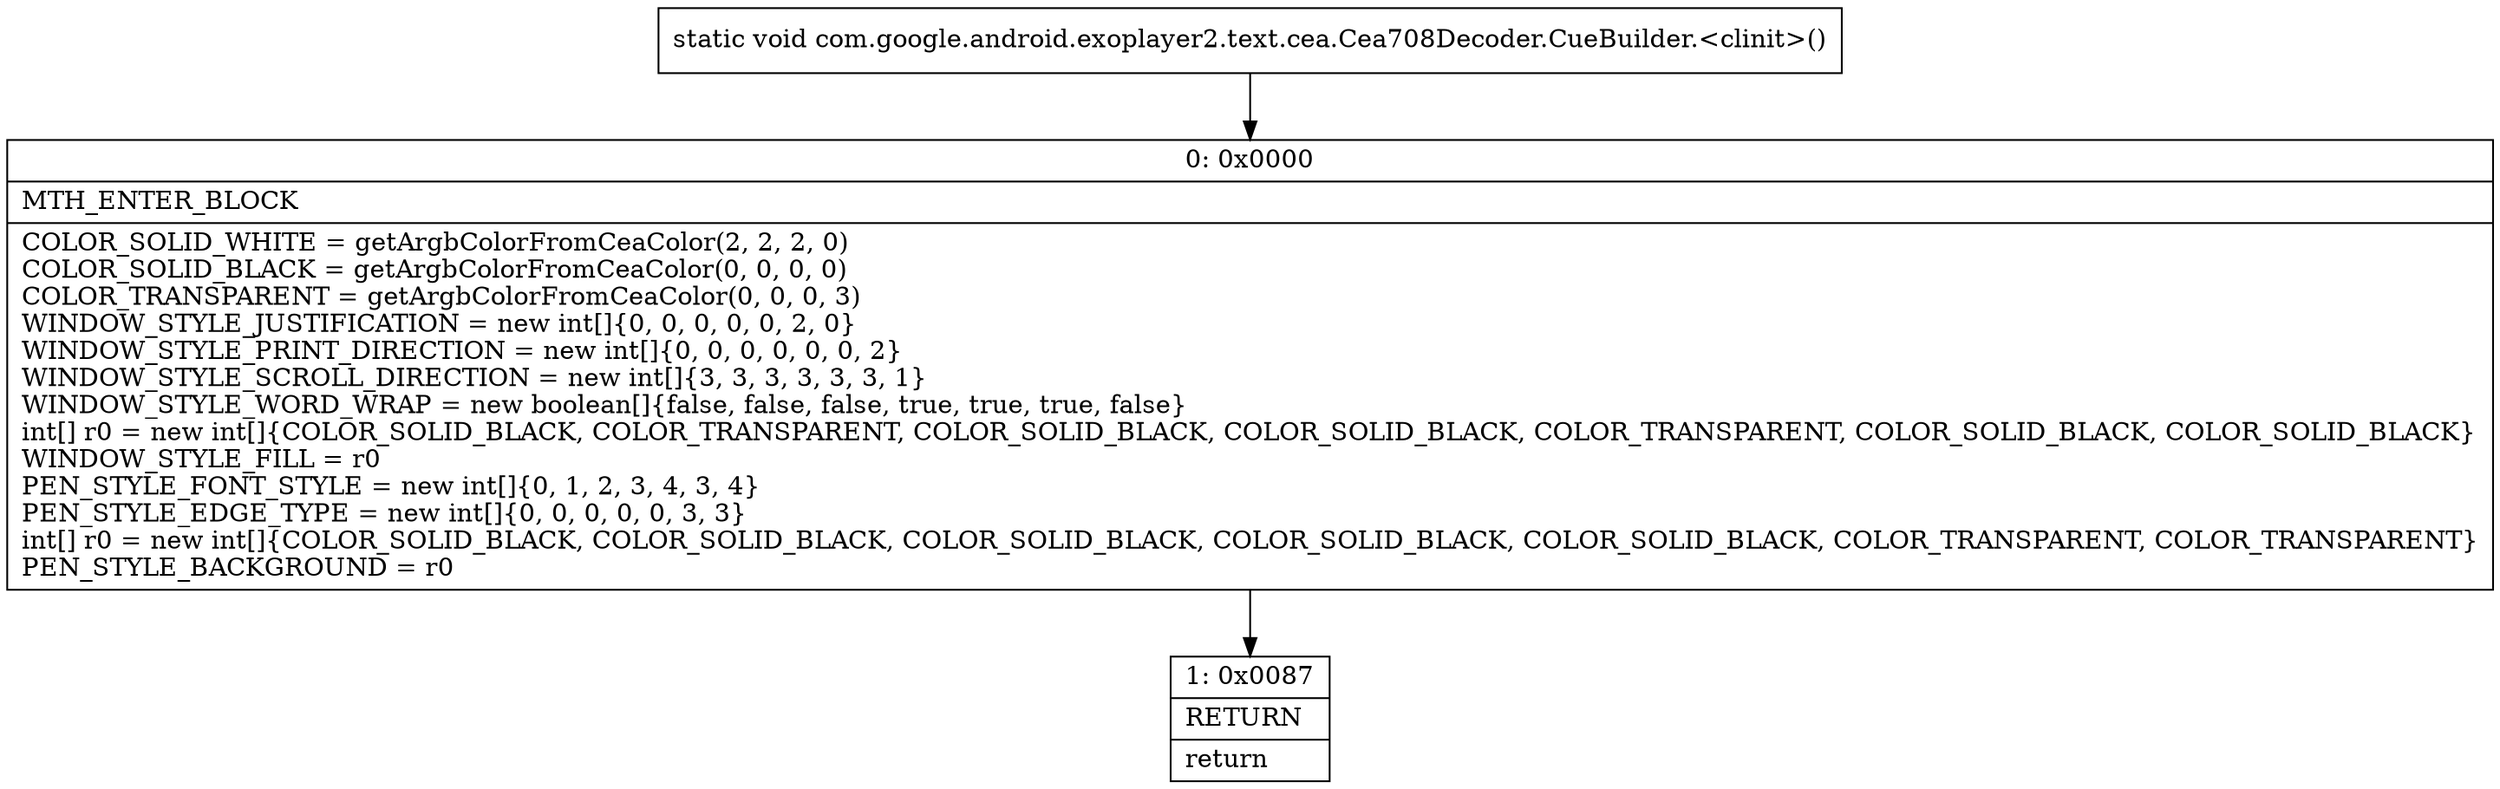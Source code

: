 digraph "CFG forcom.google.android.exoplayer2.text.cea.Cea708Decoder.CueBuilder.\<clinit\>()V" {
Node_0 [shape=record,label="{0\:\ 0x0000|MTH_ENTER_BLOCK\l|COLOR_SOLID_WHITE = getArgbColorFromCeaColor(2, 2, 2, 0)\lCOLOR_SOLID_BLACK = getArgbColorFromCeaColor(0, 0, 0, 0)\lCOLOR_TRANSPARENT = getArgbColorFromCeaColor(0, 0, 0, 3)\lWINDOW_STYLE_JUSTIFICATION = new int[]\{0, 0, 0, 0, 0, 2, 0\}\lWINDOW_STYLE_PRINT_DIRECTION = new int[]\{0, 0, 0, 0, 0, 0, 2\}\lWINDOW_STYLE_SCROLL_DIRECTION = new int[]\{3, 3, 3, 3, 3, 3, 1\}\lWINDOW_STYLE_WORD_WRAP = new boolean[]\{false, false, false, true, true, true, false\}\lint[] r0 = new int[]\{COLOR_SOLID_BLACK, COLOR_TRANSPARENT, COLOR_SOLID_BLACK, COLOR_SOLID_BLACK, COLOR_TRANSPARENT, COLOR_SOLID_BLACK, COLOR_SOLID_BLACK\}\lWINDOW_STYLE_FILL = r0\lPEN_STYLE_FONT_STYLE = new int[]\{0, 1, 2, 3, 4, 3, 4\}\lPEN_STYLE_EDGE_TYPE = new int[]\{0, 0, 0, 0, 0, 3, 3\}\lint[] r0 = new int[]\{COLOR_SOLID_BLACK, COLOR_SOLID_BLACK, COLOR_SOLID_BLACK, COLOR_SOLID_BLACK, COLOR_SOLID_BLACK, COLOR_TRANSPARENT, COLOR_TRANSPARENT\}\lPEN_STYLE_BACKGROUND = r0\l}"];
Node_1 [shape=record,label="{1\:\ 0x0087|RETURN\l|return\l}"];
MethodNode[shape=record,label="{static void com.google.android.exoplayer2.text.cea.Cea708Decoder.CueBuilder.\<clinit\>() }"];
MethodNode -> Node_0;
Node_0 -> Node_1;
}

